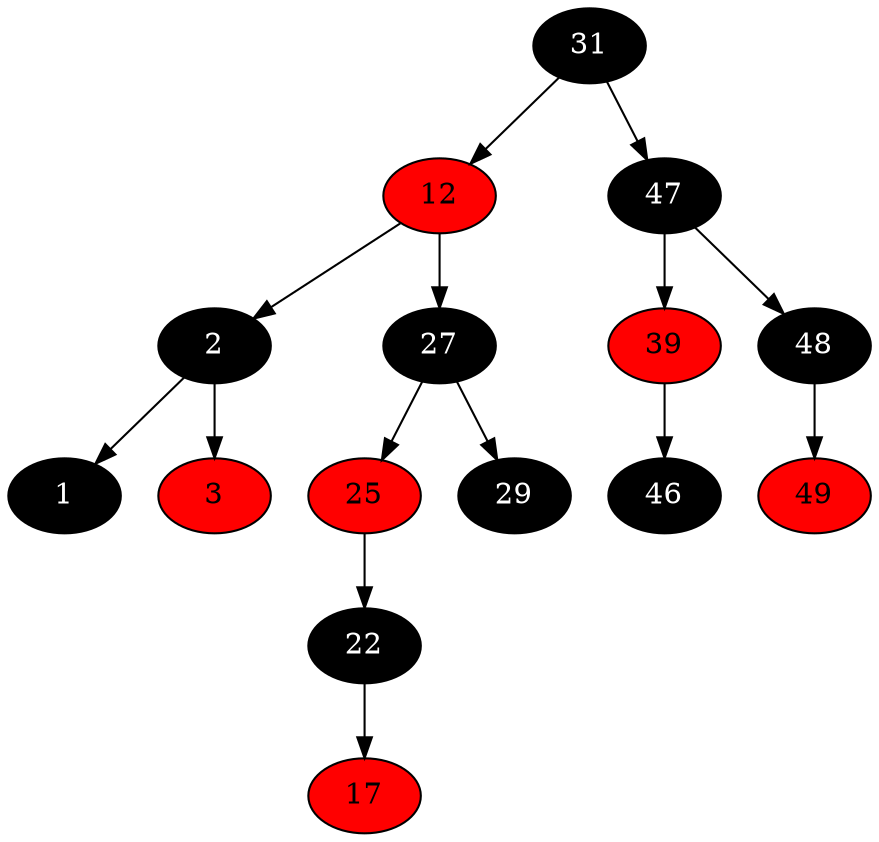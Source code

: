 digraph mentions {
31 -> 12
12 -> 2
2 -> 1
2 -> 3
12 -> 27
27 -> 25
25 -> 22
22 -> 17
27 -> 29
31 -> 47
47 -> 39
39 -> 46
47 -> 48
48 -> 49
31[style=filled, fillcolor=black, fontcolor=white]
12[style=filled, fillcolor=red]
2[style=filled, fillcolor=black, fontcolor=white]
1[style=filled, fillcolor=black, fontcolor=white]
3[style=filled, fillcolor=red]
27[style=filled, fillcolor=black, fontcolor=white]
25[style=filled, fillcolor=red]
22[style=filled, fillcolor=black, fontcolor=white]
17[style=filled, fillcolor=red]
29[style=filled, fillcolor=black, fontcolor=white]
47[style=filled, fillcolor=black, fontcolor=white]
39[style=filled, fillcolor=red]
46[style=filled, fillcolor=black, fontcolor=white]
48[style=filled, fillcolor=black, fontcolor=white]
49[style=filled, fillcolor=red]
}
